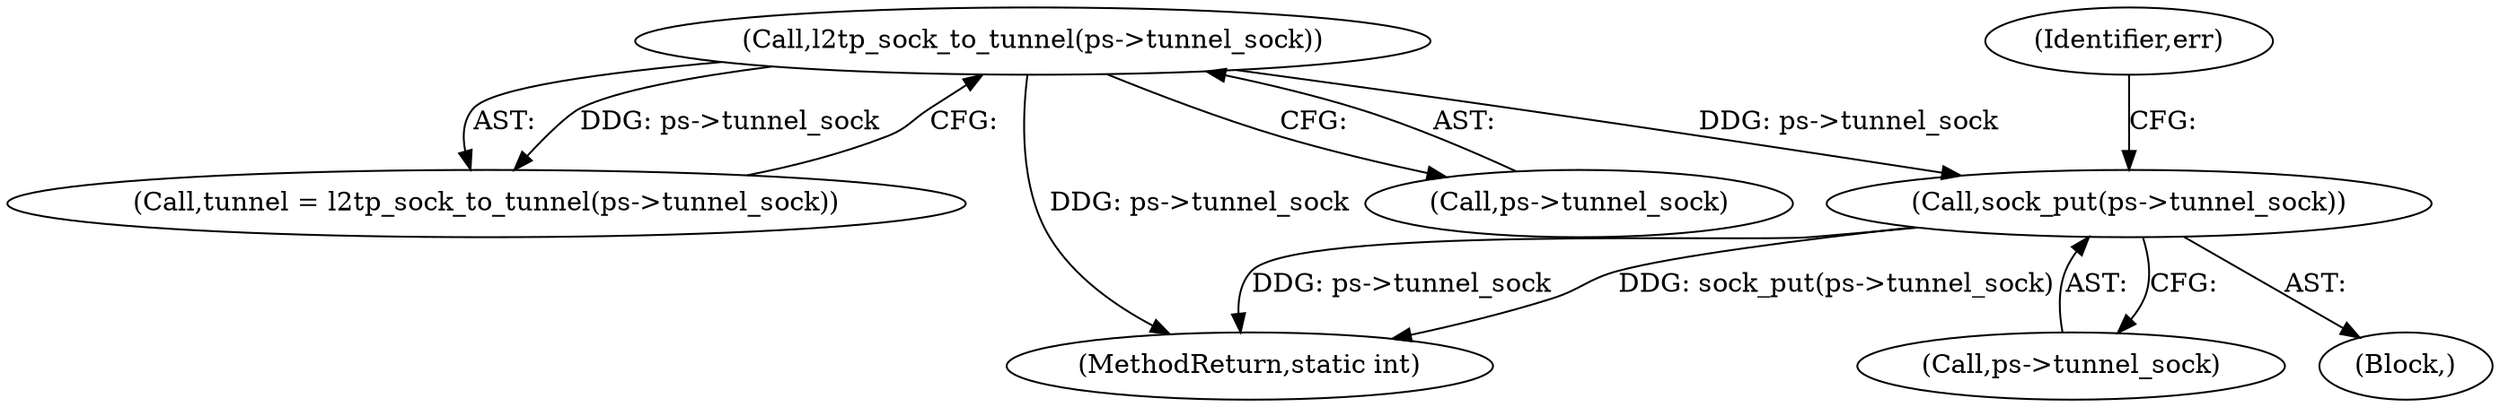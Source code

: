digraph "0_linux_3cf521f7dc87c031617fd47e4b7aa2593c2f3daf_0@pointer" {
"1000211" [label="(Call,sock_put(ps->tunnel_sock))"];
"1000195" [label="(Call,l2tp_sock_to_tunnel(ps->tunnel_sock))"];
"1000193" [label="(Call,tunnel = l2tp_sock_to_tunnel(ps->tunnel_sock))"];
"1000212" [label="(Call,ps->tunnel_sock)"];
"1000232" [label="(MethodReturn,static int)"];
"1000211" [label="(Call,sock_put(ps->tunnel_sock))"];
"1000224" [label="(Identifier,err)"];
"1000195" [label="(Call,l2tp_sock_to_tunnel(ps->tunnel_sock))"];
"1000188" [label="(Block,)"];
"1000196" [label="(Call,ps->tunnel_sock)"];
"1000211" -> "1000188"  [label="AST: "];
"1000211" -> "1000212"  [label="CFG: "];
"1000212" -> "1000211"  [label="AST: "];
"1000224" -> "1000211"  [label="CFG: "];
"1000211" -> "1000232"  [label="DDG: ps->tunnel_sock"];
"1000211" -> "1000232"  [label="DDG: sock_put(ps->tunnel_sock)"];
"1000195" -> "1000211"  [label="DDG: ps->tunnel_sock"];
"1000195" -> "1000193"  [label="AST: "];
"1000195" -> "1000196"  [label="CFG: "];
"1000196" -> "1000195"  [label="AST: "];
"1000193" -> "1000195"  [label="CFG: "];
"1000195" -> "1000232"  [label="DDG: ps->tunnel_sock"];
"1000195" -> "1000193"  [label="DDG: ps->tunnel_sock"];
}
